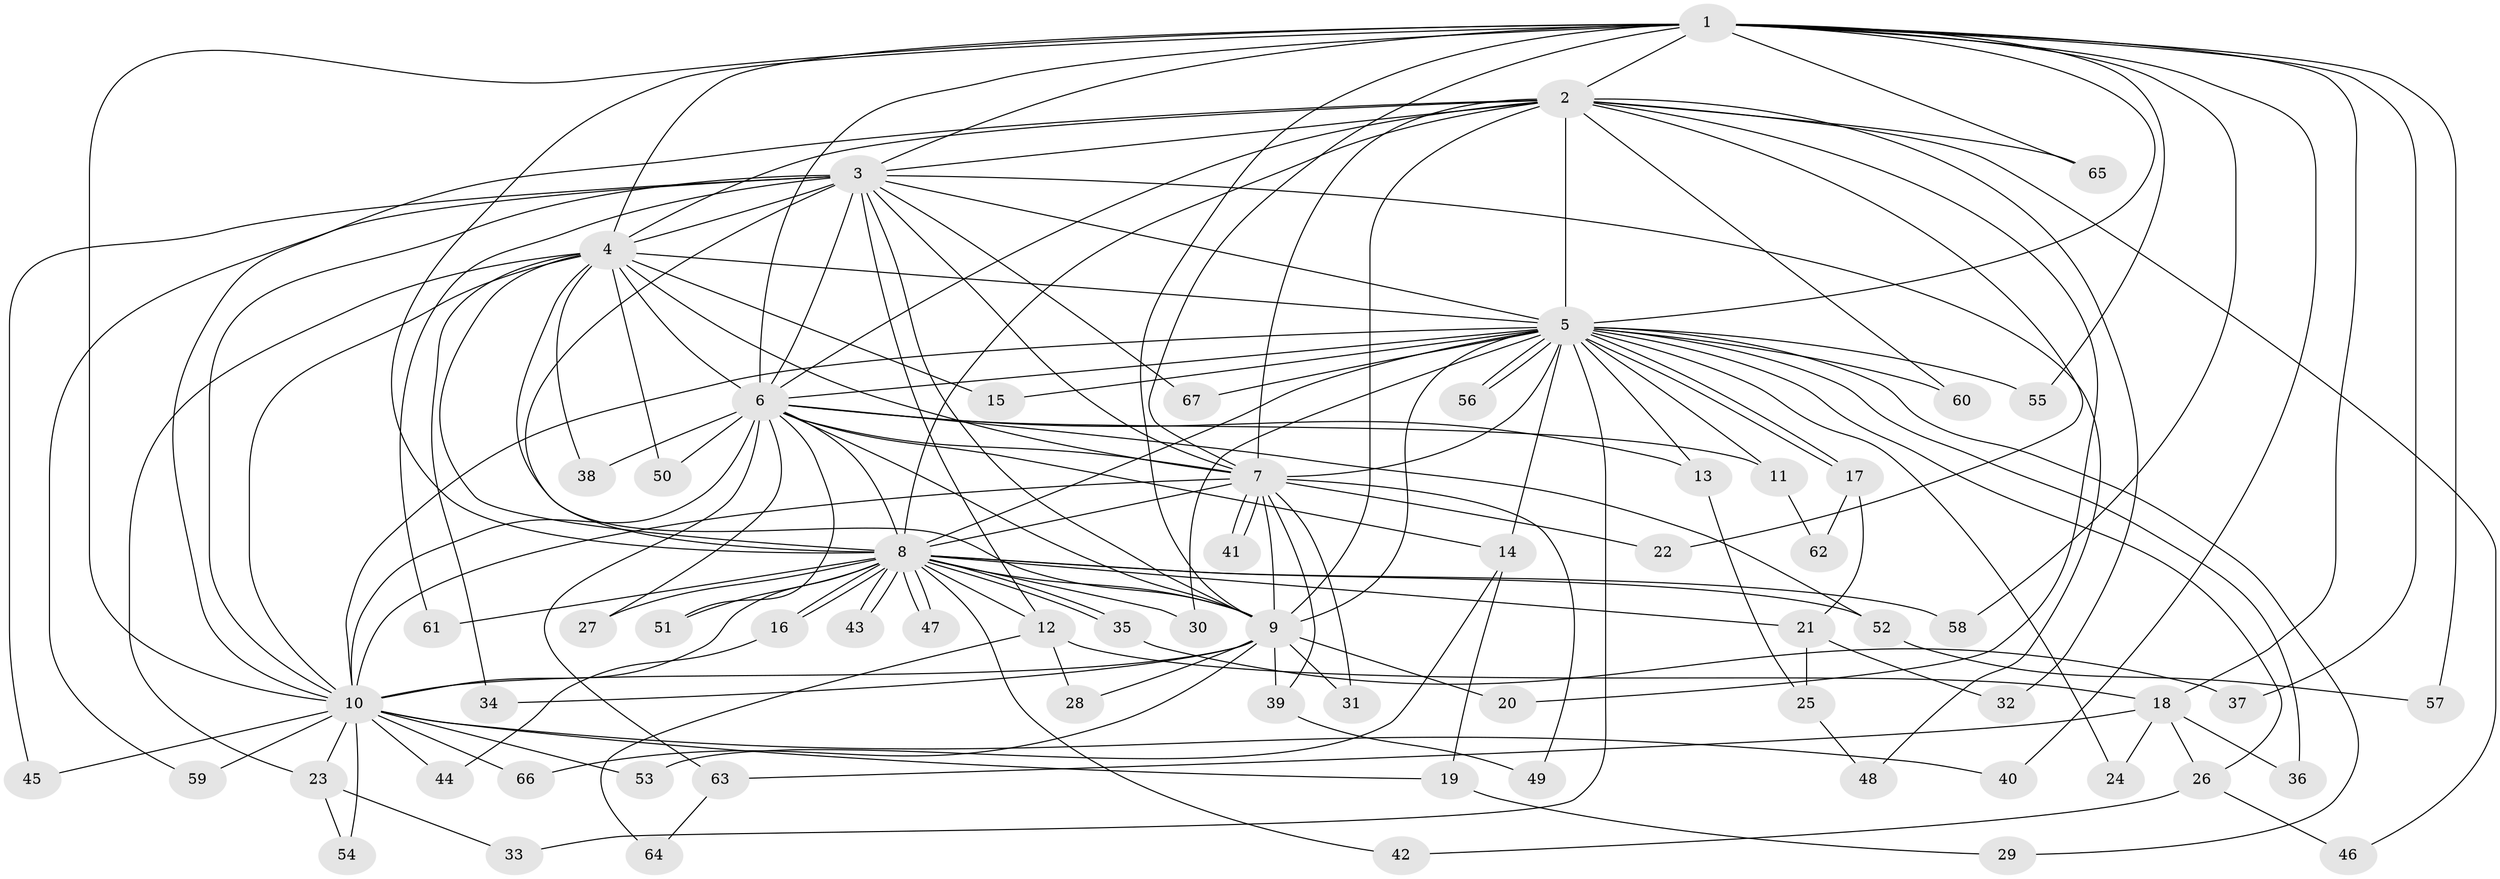 // Generated by graph-tools (version 1.1) at 2025/43/03/09/25 04:43:53]
// undirected, 67 vertices, 159 edges
graph export_dot {
graph [start="1"]
  node [color=gray90,style=filled];
  1;
  2;
  3;
  4;
  5;
  6;
  7;
  8;
  9;
  10;
  11;
  12;
  13;
  14;
  15;
  16;
  17;
  18;
  19;
  20;
  21;
  22;
  23;
  24;
  25;
  26;
  27;
  28;
  29;
  30;
  31;
  32;
  33;
  34;
  35;
  36;
  37;
  38;
  39;
  40;
  41;
  42;
  43;
  44;
  45;
  46;
  47;
  48;
  49;
  50;
  51;
  52;
  53;
  54;
  55;
  56;
  57;
  58;
  59;
  60;
  61;
  62;
  63;
  64;
  65;
  66;
  67;
  1 -- 2;
  1 -- 3;
  1 -- 4;
  1 -- 5;
  1 -- 6;
  1 -- 7;
  1 -- 8;
  1 -- 9;
  1 -- 10;
  1 -- 18;
  1 -- 37;
  1 -- 40;
  1 -- 55;
  1 -- 57;
  1 -- 58;
  1 -- 65;
  2 -- 3;
  2 -- 4;
  2 -- 5;
  2 -- 6;
  2 -- 7;
  2 -- 8;
  2 -- 9;
  2 -- 10;
  2 -- 20;
  2 -- 22;
  2 -- 32;
  2 -- 46;
  2 -- 60;
  2 -- 65;
  3 -- 4;
  3 -- 5;
  3 -- 6;
  3 -- 7;
  3 -- 8;
  3 -- 9;
  3 -- 10;
  3 -- 12;
  3 -- 45;
  3 -- 48;
  3 -- 59;
  3 -- 61;
  3 -- 67;
  4 -- 5;
  4 -- 6;
  4 -- 7;
  4 -- 8;
  4 -- 9;
  4 -- 10;
  4 -- 15;
  4 -- 23;
  4 -- 34;
  4 -- 38;
  4 -- 50;
  5 -- 6;
  5 -- 7;
  5 -- 8;
  5 -- 9;
  5 -- 10;
  5 -- 11;
  5 -- 13;
  5 -- 14;
  5 -- 15;
  5 -- 17;
  5 -- 17;
  5 -- 24;
  5 -- 26;
  5 -- 29;
  5 -- 30;
  5 -- 33;
  5 -- 36;
  5 -- 55;
  5 -- 56;
  5 -- 56;
  5 -- 60;
  5 -- 67;
  6 -- 7;
  6 -- 8;
  6 -- 9;
  6 -- 10;
  6 -- 11;
  6 -- 13;
  6 -- 14;
  6 -- 27;
  6 -- 38;
  6 -- 50;
  6 -- 51;
  6 -- 52;
  6 -- 63;
  7 -- 8;
  7 -- 9;
  7 -- 10;
  7 -- 22;
  7 -- 31;
  7 -- 39;
  7 -- 41;
  7 -- 41;
  7 -- 49;
  8 -- 9;
  8 -- 10;
  8 -- 12;
  8 -- 16;
  8 -- 16;
  8 -- 21;
  8 -- 27;
  8 -- 30;
  8 -- 35;
  8 -- 35;
  8 -- 42;
  8 -- 43;
  8 -- 43;
  8 -- 47;
  8 -- 47;
  8 -- 51;
  8 -- 52;
  8 -- 58;
  8 -- 61;
  9 -- 10;
  9 -- 20;
  9 -- 28;
  9 -- 31;
  9 -- 34;
  9 -- 39;
  9 -- 66;
  10 -- 19;
  10 -- 23;
  10 -- 40;
  10 -- 44;
  10 -- 45;
  10 -- 53;
  10 -- 54;
  10 -- 59;
  10 -- 66;
  11 -- 62;
  12 -- 18;
  12 -- 28;
  12 -- 64;
  13 -- 25;
  14 -- 19;
  14 -- 53;
  16 -- 44;
  17 -- 21;
  17 -- 62;
  18 -- 24;
  18 -- 26;
  18 -- 36;
  18 -- 63;
  19 -- 29;
  21 -- 25;
  21 -- 32;
  23 -- 33;
  23 -- 54;
  25 -- 48;
  26 -- 42;
  26 -- 46;
  35 -- 37;
  39 -- 49;
  52 -- 57;
  63 -- 64;
}

